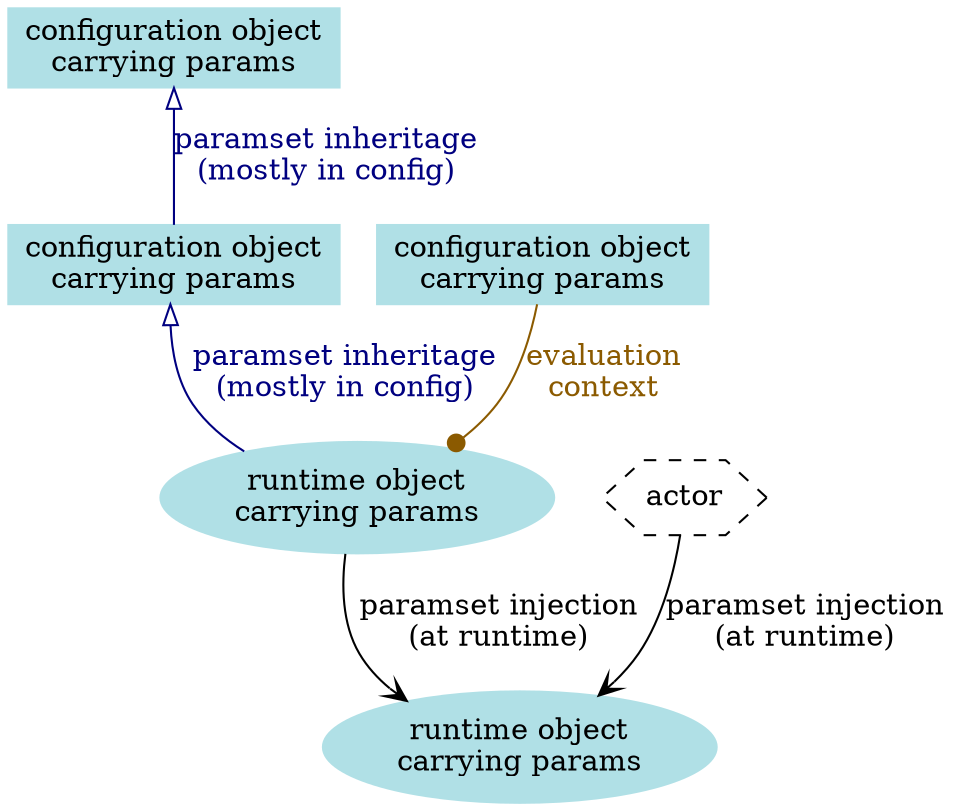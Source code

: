 graph g {

// configuration objects carrying params
node [shape=box,style=filled,color=powderblue,label="configuration object\ncarrying params"]
co1
co2
co3

// runtime objects carrying params
node [shape=ellipse,label="runtime object\ncarrying params"]
ru1
ru2

// actors
node [shape=hexagon,style=dashed,color="",label="actor"]
a1

// ParamSet inheritage (mostly in configuration)
edge [dir=back,arrowtail=onormal,label="paramset inheritage\n(mostly in config)",color=navy,fontcolor=navy]
co1 -- co2 -- ru1

// parameter injection at runtime
edge [dir=forward,arrowhead=vee,label="paramset injection\n(at runtime)",color=black,fontcolor=black]
a1 -- ru2
ru1 -- ru2

// context for parameters evaluation
edge [dir=forward,arrowhead=dot,label="evaluation\ncontext",color=orange4,fontcolor=orange4]
co3 -- ru1

}
